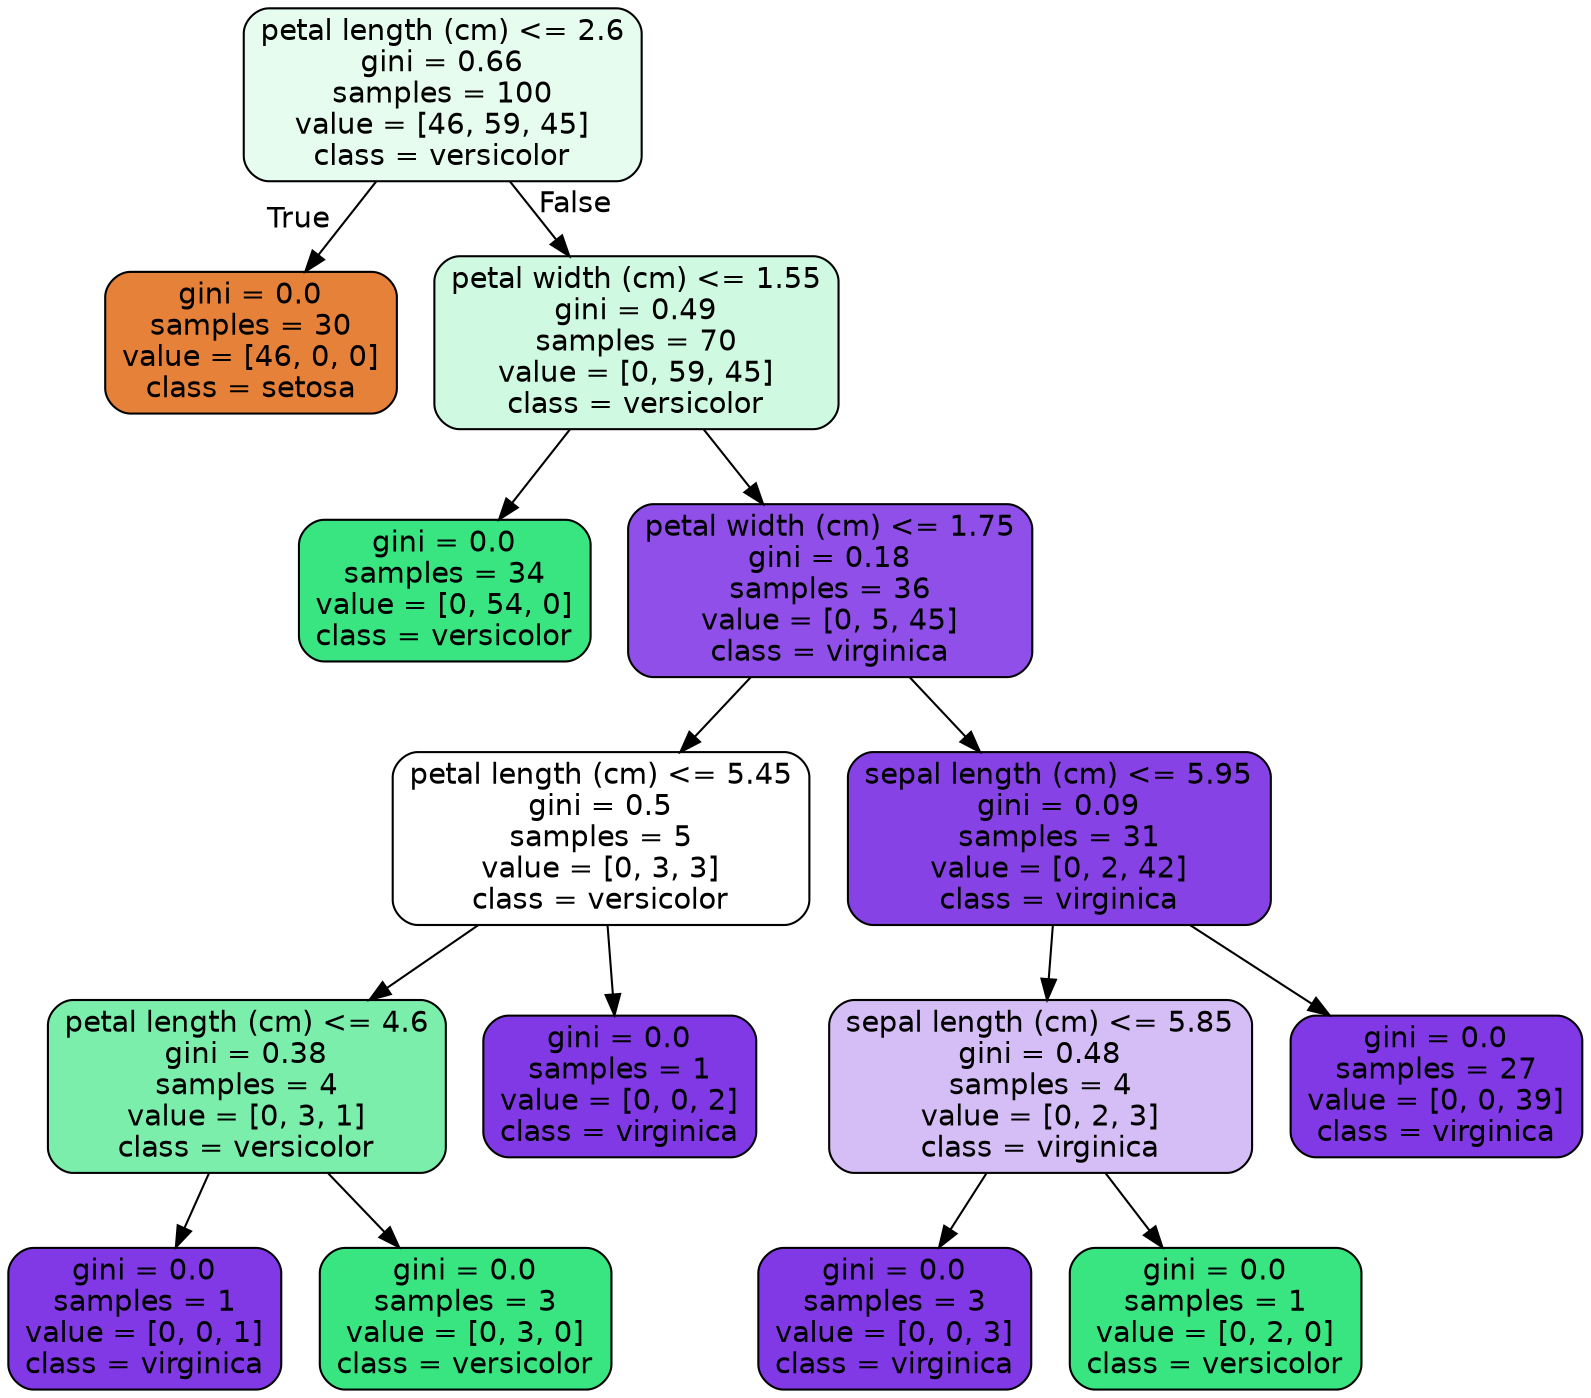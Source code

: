 digraph Tree {
node [shape=box, style="filled, rounded", color="black", fontname="helvetica"] ;
edge [fontname="helvetica"] ;
0 [label="petal length (cm) <= 2.6\ngini = 0.66\nsamples = 100\nvalue = [46, 59, 45]\nclass = versicolor", fillcolor="#e6fcef"] ;
1 [label="gini = 0.0\nsamples = 30\nvalue = [46, 0, 0]\nclass = setosa", fillcolor="#e58139"] ;
0 -> 1 [labeldistance=2.5, labelangle=45, headlabel="True"] ;
2 [label="petal width (cm) <= 1.55\ngini = 0.49\nsamples = 70\nvalue = [0, 59, 45]\nclass = versicolor", fillcolor="#d0f9e1"] ;
0 -> 2 [labeldistance=2.5, labelangle=-45, headlabel="False"] ;
3 [label="gini = 0.0\nsamples = 34\nvalue = [0, 54, 0]\nclass = versicolor", fillcolor="#39e581"] ;
2 -> 3 ;
4 [label="petal width (cm) <= 1.75\ngini = 0.18\nsamples = 36\nvalue = [0, 5, 45]\nclass = virginica", fillcolor="#8f4fe8"] ;
2 -> 4 ;
5 [label="petal length (cm) <= 5.45\ngini = 0.5\nsamples = 5\nvalue = [0, 3, 3]\nclass = versicolor", fillcolor="#ffffff"] ;
4 -> 5 ;
6 [label="petal length (cm) <= 4.6\ngini = 0.38\nsamples = 4\nvalue = [0, 3, 1]\nclass = versicolor", fillcolor="#7beeab"] ;
5 -> 6 ;
7 [label="gini = 0.0\nsamples = 1\nvalue = [0, 0, 1]\nclass = virginica", fillcolor="#8139e5"] ;
6 -> 7 ;
8 [label="gini = 0.0\nsamples = 3\nvalue = [0, 3, 0]\nclass = versicolor", fillcolor="#39e581"] ;
6 -> 8 ;
9 [label="gini = 0.0\nsamples = 1\nvalue = [0, 0, 2]\nclass = virginica", fillcolor="#8139e5"] ;
5 -> 9 ;
10 [label="sepal length (cm) <= 5.95\ngini = 0.09\nsamples = 31\nvalue = [0, 2, 42]\nclass = virginica", fillcolor="#8742e6"] ;
4 -> 10 ;
11 [label="sepal length (cm) <= 5.85\ngini = 0.48\nsamples = 4\nvalue = [0, 2, 3]\nclass = virginica", fillcolor="#d5bdf6"] ;
10 -> 11 ;
12 [label="gini = 0.0\nsamples = 3\nvalue = [0, 0, 3]\nclass = virginica", fillcolor="#8139e5"] ;
11 -> 12 ;
13 [label="gini = 0.0\nsamples = 1\nvalue = [0, 2, 0]\nclass = versicolor", fillcolor="#39e581"] ;
11 -> 13 ;
14 [label="gini = 0.0\nsamples = 27\nvalue = [0, 0, 39]\nclass = virginica", fillcolor="#8139e5"] ;
10 -> 14 ;
}